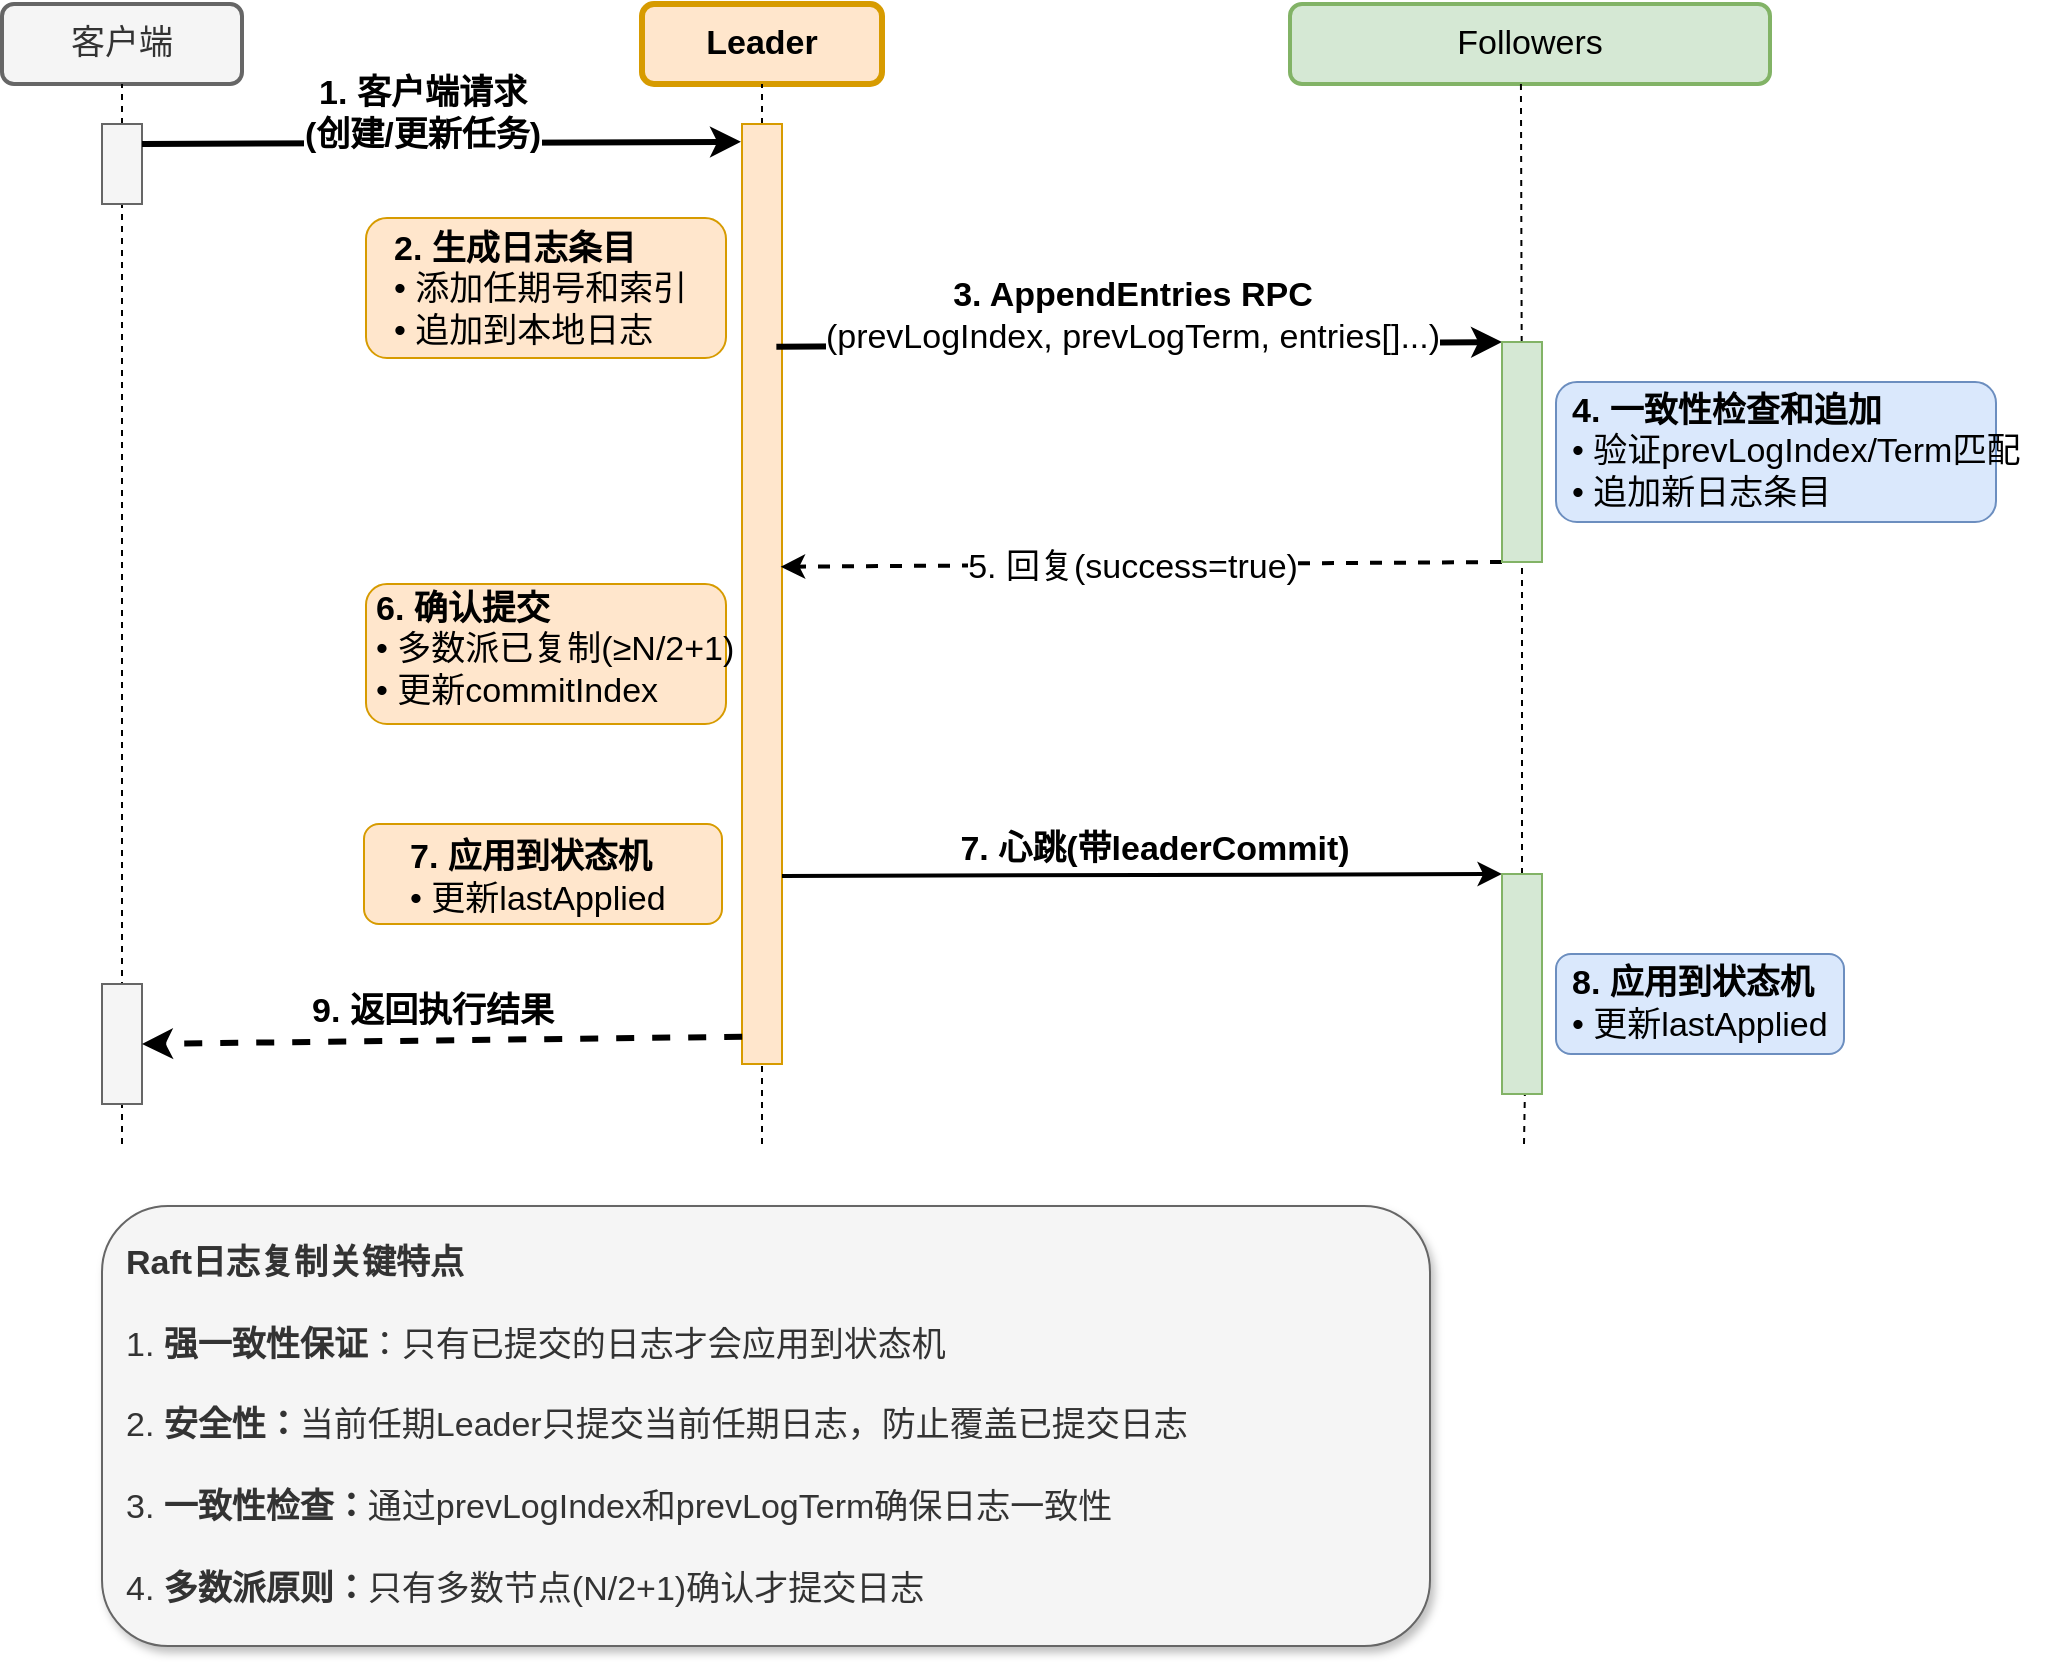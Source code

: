 <mxfile version="27.0.6">
  <diagram name="Raft日志复制流程" id="MbLu8VsG8NwB8TJeEzHW">
    <mxGraphModel dx="1520" dy="927" grid="0" gridSize="10" guides="1" tooltips="1" connect="1" arrows="1" fold="1" page="0" pageScale="1" pageWidth="850" pageHeight="1100" math="0" shadow="0">
      <root>
        <mxCell id="0" />
        <mxCell id="1" parent="0" />
        <mxCell id="hLT218sP9Vwt2zcqdg2f-103" value="&lt;font&gt;客户端&lt;/font&gt;" style="rounded=1;whiteSpace=wrap;html=1;fillColor=#f5f5f5;strokeColor=#666666;fontColor=#333333;strokeWidth=2;fontSize=17;" parent="1" vertex="1">
          <mxGeometry x="80" y="80" width="120" height="40" as="geometry" />
        </mxCell>
        <mxCell id="hLT218sP9Vwt2zcqdg2f-104" value="&lt;font&gt;&lt;b&gt;Leader&lt;/b&gt;&lt;/font&gt;" style="rounded=1;whiteSpace=wrap;html=1;fillColor=#ffe6cc;strokeColor=#d79b00;strokeWidth=3;fontSize=17;" parent="1" vertex="1">
          <mxGeometry x="400" y="80" width="120" height="40" as="geometry" />
        </mxCell>
        <mxCell id="hLT218sP9Vwt2zcqdg2f-105" value="&lt;font&gt;Followers&lt;/font&gt;" style="rounded=1;whiteSpace=wrap;html=1;fillColor=#d5e8d4;strokeColor=#82b366;strokeWidth=2;fontSize=17;" parent="1" vertex="1">
          <mxGeometry x="724" y="80" width="240" height="40" as="geometry" />
        </mxCell>
        <mxCell id="hLT218sP9Vwt2zcqdg2f-106" value="" style="endArrow=none;dashed=1;html=1;rounded=0;entryX=0.5;entryY=1;entryDx=0;entryDy=0;strokeWidth=1;fontSize=17;" parent="1" target="hLT218sP9Vwt2zcqdg2f-103" edge="1">
          <mxGeometry width="50" height="50" relative="1" as="geometry">
            <mxPoint x="140" y="650" as="sourcePoint" />
            <mxPoint x="450" y="360" as="targetPoint" />
          </mxGeometry>
        </mxCell>
        <mxCell id="hLT218sP9Vwt2zcqdg2f-107" value="" style="endArrow=none;dashed=1;html=1;rounded=0;entryX=0.5;entryY=1;entryDx=0;entryDy=0;strokeWidth=1;fontSize=17;" parent="1" target="hLT218sP9Vwt2zcqdg2f-104" edge="1">
          <mxGeometry width="50" height="50" relative="1" as="geometry">
            <mxPoint x="460" y="650" as="sourcePoint" />
            <mxPoint x="450" y="360" as="targetPoint" />
          </mxGeometry>
        </mxCell>
        <mxCell id="hLT218sP9Vwt2zcqdg2f-108" value="" style="endArrow=none;dashed=1;html=1;rounded=0;entryX=0.25;entryY=1;entryDx=0;entryDy=0;strokeWidth=1;fontSize=17;" parent="1" source="hLT218sP9Vwt2zcqdg2f-117" edge="1">
          <mxGeometry width="50" height="50" relative="1" as="geometry">
            <mxPoint x="839.47" y="650" as="sourcePoint" />
            <mxPoint x="839.47" y="120.0" as="targetPoint" />
          </mxGeometry>
        </mxCell>
        <mxCell id="hLT218sP9Vwt2zcqdg2f-110" value="" style="rounded=0;whiteSpace=wrap;html=1;fontSize=17;fillColor=#f5f5f5;strokeColor=#666666;fontColor=#333333;" parent="1" vertex="1">
          <mxGeometry x="130" y="140" width="20" height="40" as="geometry" />
        </mxCell>
        <mxCell id="hLT218sP9Vwt2zcqdg2f-111" value="" style="rounded=0;whiteSpace=wrap;html=1;fontSize=17;fillColor=#ffe6cc;strokeColor=#d79b00;" parent="1" vertex="1">
          <mxGeometry x="450" y="140" width="20" height="470" as="geometry" />
        </mxCell>
        <mxCell id="hLT218sP9Vwt2zcqdg2f-112" value="" style="endArrow=classic;html=1;rounded=0;fontSize=17;exitX=1;exitY=0.25;exitDx=0;exitDy=0;entryX=-0.026;entryY=0.019;entryDx=0;entryDy=0;strokeWidth=3;entryPerimeter=0;" parent="1" source="hLT218sP9Vwt2zcqdg2f-110" target="hLT218sP9Vwt2zcqdg2f-111" edge="1">
          <mxGeometry width="50" height="50" relative="1" as="geometry">
            <mxPoint x="400" y="400" as="sourcePoint" />
            <mxPoint x="450" y="350" as="targetPoint" />
          </mxGeometry>
        </mxCell>
        <mxCell id="hLT218sP9Vwt2zcqdg2f-113" value="&lt;font&gt;&lt;b&gt;1. 客户端请求&lt;br&gt;(创建/更新任务)&lt;/b&gt;&lt;/font&gt;" style="edgeLabel;html=1;align=center;verticalAlign=middle;resizable=0;points=[];fontSize=17;" parent="hLT218sP9Vwt2zcqdg2f-112" vertex="1" connectable="0">
          <mxGeometry x="-0.239" y="2" relative="1" as="geometry">
            <mxPoint x="26" y="-13" as="offset" />
          </mxGeometry>
        </mxCell>
        <mxCell id="hLT218sP9Vwt2zcqdg2f-114" value="" style="rounded=1;whiteSpace=wrap;html=1;fontSize=17;fillColor=#ffe6cc;strokeColor=#d79b00;align=left;spacingLeft=5;spacingRight=5;" parent="1" vertex="1">
          <mxGeometry x="262" y="187" width="180" height="70" as="geometry" />
        </mxCell>
        <mxCell id="hLT218sP9Vwt2zcqdg2f-115" value="&lt;font&gt;&lt;b&gt;2. 生成日志条目&lt;/b&gt;&lt;/font&gt;&lt;br&gt;• 添加任期号和索引&lt;br&gt;• 追加到本地日志" style="text;html=1;strokeColor=none;fillColor=none;align=left;verticalAlign=middle;whiteSpace=wrap;rounded=0;fontSize=17;" parent="1" vertex="1">
          <mxGeometry x="274" y="193" width="160" height="60" as="geometry" />
        </mxCell>
        <mxCell id="hLT218sP9Vwt2zcqdg2f-119" value="" style="endArrow=classic;html=1;rounded=0;fontSize=17;exitX=0.859;exitY=0.237;exitDx=0;exitDy=0;entryX=0;entryY=0;entryDx=0;entryDy=0;strokeWidth=3;exitPerimeter=0;" parent="1" source="hLT218sP9Vwt2zcqdg2f-111" target="hLT218sP9Vwt2zcqdg2f-117" edge="1">
          <mxGeometry width="50" height="50" relative="1" as="geometry">
            <mxPoint x="400" y="400" as="sourcePoint" />
            <mxPoint x="450" y="350" as="targetPoint" />
          </mxGeometry>
        </mxCell>
        <mxCell id="hLT218sP9Vwt2zcqdg2f-120" value="&lt;b&gt;&lt;font&gt;3. AppendEntries RPC&lt;/font&gt;&lt;/b&gt;&lt;br&gt;(prevLogIndex, prevLogTerm, entries[]...)" style="edgeLabel;html=1;align=center;verticalAlign=middle;resizable=0;points=[];fontSize=17;" parent="hLT218sP9Vwt2zcqdg2f-119" vertex="1" connectable="0">
          <mxGeometry x="-0.113" y="-1" relative="1" as="geometry">
            <mxPoint x="17" y="-16" as="offset" />
          </mxGeometry>
        </mxCell>
        <mxCell id="hLT218sP9Vwt2zcqdg2f-122" value="" style="rounded=1;whiteSpace=wrap;html=1;fontSize=17;fillColor=#dae8fc;strokeColor=#6c8ebf;align=left;spacingLeft=5;spacingRight=5;" parent="1" vertex="1">
          <mxGeometry x="857" y="269" width="220" height="70" as="geometry" />
        </mxCell>
        <mxCell id="hLT218sP9Vwt2zcqdg2f-123" value="&lt;b&gt;&lt;font&gt;4. 一致性检查和追加&lt;/font&gt;&lt;/b&gt;&lt;br&gt;• 验证prevLogIndex/Term匹配&lt;br&gt;• 追加新日志条目" style="text;html=1;strokeColor=none;fillColor=none;align=left;verticalAlign=middle;whiteSpace=wrap;rounded=0;fontSize=17;" parent="1" vertex="1">
          <mxGeometry x="863" y="263.5" width="248" height="81" as="geometry" />
        </mxCell>
        <mxCell id="hLT218sP9Vwt2zcqdg2f-124" value="" style="endArrow=classic;html=1;rounded=0;fontSize=17;exitX=0;exitY=1;exitDx=0;exitDy=0;entryX=0.966;entryY=0.471;entryDx=0;entryDy=0;dashed=1;strokeWidth=2;entryPerimeter=0;" parent="1" source="hLT218sP9Vwt2zcqdg2f-117" target="hLT218sP9Vwt2zcqdg2f-111" edge="1">
          <mxGeometry width="50" height="50" relative="1" as="geometry">
            <mxPoint x="400" y="400" as="sourcePoint" />
            <mxPoint x="450" y="350" as="targetPoint" />
          </mxGeometry>
        </mxCell>
        <mxCell id="hLT218sP9Vwt2zcqdg2f-125" value="5. 回复(success=true)" style="edgeLabel;html=1;align=center;verticalAlign=middle;resizable=0;points=[];fontSize=17;" parent="hLT218sP9Vwt2zcqdg2f-124" vertex="1" connectable="0">
          <mxGeometry x="0.118" y="1" relative="1" as="geometry">
            <mxPoint x="16" as="offset" />
          </mxGeometry>
        </mxCell>
        <mxCell id="hLT218sP9Vwt2zcqdg2f-128" value="" style="rounded=1;whiteSpace=wrap;html=1;fontSize=17;fillColor=#ffe6cc;strokeColor=#d79b00;align=left;spacingLeft=5;spacingRight=5;" parent="1" vertex="1">
          <mxGeometry x="262" y="370" width="180" height="70" as="geometry" />
        </mxCell>
        <mxCell id="hLT218sP9Vwt2zcqdg2f-129" value="&lt;b&gt;&lt;font&gt;6. 确认提交&lt;/font&gt;&lt;/b&gt;&lt;br&gt;• 多数派已复制(≥N/2+1)&lt;br&gt;• 更新commitIndex" style="text;html=1;strokeColor=none;fillColor=none;align=left;verticalAlign=middle;whiteSpace=wrap;rounded=0;fontSize=17;" parent="1" vertex="1">
          <mxGeometry x="265" y="359" width="185" height="88" as="geometry" />
        </mxCell>
        <mxCell id="hLT218sP9Vwt2zcqdg2f-133" value="" style="endArrow=classic;html=1;rounded=0;fontSize=17;exitX=1;exitY=0.8;exitDx=0;exitDy=0;entryX=0;entryY=0;entryDx=0;entryDy=0;strokeWidth=2;exitPerimeter=0;" parent="1" source="hLT218sP9Vwt2zcqdg2f-111" target="hLT218sP9Vwt2zcqdg2f-131" edge="1">
          <mxGeometry width="50" height="50" relative="1" as="geometry">
            <mxPoint x="400" y="400" as="sourcePoint" />
            <mxPoint x="450" y="350" as="targetPoint" />
          </mxGeometry>
        </mxCell>
        <mxCell id="hLT218sP9Vwt2zcqdg2f-134" value="&lt;b&gt;&lt;font&gt;7. 心跳(带leaderCommit)&lt;/font&gt;&lt;/b&gt;" style="edgeLabel;html=1;align=center;verticalAlign=middle;resizable=0;points=[];fontSize=17;" parent="hLT218sP9Vwt2zcqdg2f-133" vertex="1" connectable="0">
          <mxGeometry x="-0.217" relative="1" as="geometry">
            <mxPoint x="45" y="-13" as="offset" />
          </mxGeometry>
        </mxCell>
        <mxCell id="hLT218sP9Vwt2zcqdg2f-136" value="" style="rounded=1;whiteSpace=wrap;html=1;fontSize=17;fillColor=#ffe6cc;strokeColor=#d79b00;align=left;spacingLeft=5;spacingRight=5;" parent="1" vertex="1">
          <mxGeometry x="261" y="490" width="179" height="50" as="geometry" />
        </mxCell>
        <mxCell id="hLT218sP9Vwt2zcqdg2f-137" value="&lt;b&gt;&lt;font&gt;7. 应用到状态机&lt;/font&gt;&lt;/b&gt;&lt;br&gt;• 更新lastApplied" style="text;html=1;strokeColor=none;fillColor=none;align=left;verticalAlign=middle;whiteSpace=wrap;rounded=0;fontSize=17;" parent="1" vertex="1">
          <mxGeometry x="282" y="497" width="160" height="40" as="geometry" />
        </mxCell>
        <mxCell id="hLT218sP9Vwt2zcqdg2f-138" value="" style="rounded=1;whiteSpace=wrap;html=1;fontSize=17;fillColor=#dae8fc;strokeColor=#6c8ebf;align=left;spacingLeft=5;spacingRight=5;" parent="1" vertex="1">
          <mxGeometry x="857" y="555" width="144" height="50" as="geometry" />
        </mxCell>
        <mxCell id="hLT218sP9Vwt2zcqdg2f-139" value="&lt;b&gt;&lt;font&gt;8. 应用到状态机&lt;/font&gt;&lt;/b&gt;&lt;br&gt;• 更新lastApplied" style="text;html=1;strokeColor=none;fillColor=none;align=left;verticalAlign=middle;whiteSpace=wrap;rounded=0;fontSize=17;" parent="1" vertex="1">
          <mxGeometry x="863" y="560" width="160" height="40" as="geometry" />
        </mxCell>
        <mxCell id="hLT218sP9Vwt2zcqdg2f-141" value="" style="rounded=0;whiteSpace=wrap;html=1;fontSize=17;fillColor=#f5f5f5;strokeColor=#666666;fontColor=#333333;" parent="1" vertex="1">
          <mxGeometry x="130" y="570" width="20" height="60" as="geometry" />
        </mxCell>
        <mxCell id="hLT218sP9Vwt2zcqdg2f-142" value="" style="endArrow=classic;html=1;rounded=0;fontSize=17;exitX=0.005;exitY=0.971;exitDx=0;exitDy=0;entryX=1;entryY=0.5;entryDx=0;entryDy=0;dashed=1;strokeWidth=3;exitPerimeter=0;" parent="1" source="hLT218sP9Vwt2zcqdg2f-111" target="hLT218sP9Vwt2zcqdg2f-141" edge="1">
          <mxGeometry width="50" height="50" relative="1" as="geometry">
            <mxPoint x="400" y="400" as="sourcePoint" />
            <mxPoint x="450" y="350" as="targetPoint" />
          </mxGeometry>
        </mxCell>
        <mxCell id="hLT218sP9Vwt2zcqdg2f-143" value="&lt;b&gt;&lt;font&gt;9. 返回执行结果&lt;/font&gt;&lt;/b&gt;" style="edgeLabel;html=1;align=center;verticalAlign=middle;resizable=0;points=[];fontSize=17;" parent="hLT218sP9Vwt2zcqdg2f-142" vertex="1" connectable="0">
          <mxGeometry x="0.306" y="-1" relative="1" as="geometry">
            <mxPoint x="41" y="-14" as="offset" />
          </mxGeometry>
        </mxCell>
        <mxCell id="hLT218sP9Vwt2zcqdg2f-144" value="&lt;b&gt;&lt;font&gt;Raft日志复制关键特点&lt;/font&gt;&lt;/b&gt;&lt;br&gt;&lt;br&gt;1. &lt;b&gt;强一致性保证&lt;/b&gt;：只有已提交的日志才会应用到状态机&lt;br&gt;&lt;br&gt;2. &lt;b&gt;安全性：&lt;/b&gt;当前任期Leader只提交当前任期日志，防止覆盖已提交日志&lt;br&gt;&lt;br&gt;3. &lt;b&gt;一致性检查：&lt;/b&gt;通过prevLogIndex和prevLogTerm确保日志一致性&lt;br&gt;&lt;br&gt;4. &lt;b&gt;多数派原则：&lt;/b&gt;只有多数节点(N/2+1)确认才提交日志" style="rounded=1;whiteSpace=wrap;html=1;fillColor=#f5f5f5;strokeColor=#666666;fontColor=#333333;align=left;spacingLeft=10;spacingRight=10;shadow=1;fontSize=17;" parent="1" vertex="1">
          <mxGeometry x="130" y="681" width="664" height="220" as="geometry" />
        </mxCell>
        <mxCell id="hLT218sP9Vwt2zcqdg2f-145" value="" style="endArrow=none;dashed=1;html=1;rounded=0;entryX=0.5;entryY=1;entryDx=0;entryDy=0;strokeWidth=1;fontSize=17;" parent="1" source="hLT218sP9Vwt2zcqdg2f-131" target="hLT218sP9Vwt2zcqdg2f-117" edge="1">
          <mxGeometry width="50" height="50" relative="1" as="geometry">
            <mxPoint x="839.47" y="650" as="sourcePoint" />
            <mxPoint x="839.47" y="120.0" as="targetPoint" />
          </mxGeometry>
        </mxCell>
        <mxCell id="hLT218sP9Vwt2zcqdg2f-117" value="" style="rounded=0;whiteSpace=wrap;html=1;fontSize=17;fillColor=#d5e8d4;strokeColor=#82b366;" parent="1" vertex="1">
          <mxGeometry x="830" y="249" width="20" height="110" as="geometry" />
        </mxCell>
        <mxCell id="hLT218sP9Vwt2zcqdg2f-146" value="" style="endArrow=none;dashed=1;html=1;rounded=0;entryX=0.574;entryY=0.973;entryDx=0;entryDy=0;strokeWidth=1;entryPerimeter=0;fontSize=17;" parent="1" target="hLT218sP9Vwt2zcqdg2f-131" edge="1">
          <mxGeometry width="50" height="50" relative="1" as="geometry">
            <mxPoint x="841" y="650" as="sourcePoint" />
            <mxPoint x="835" y="359" as="targetPoint" />
          </mxGeometry>
        </mxCell>
        <mxCell id="hLT218sP9Vwt2zcqdg2f-131" value="" style="rounded=0;whiteSpace=wrap;html=1;fontSize=17;fillColor=#d5e8d4;strokeColor=#82b366;" parent="1" vertex="1">
          <mxGeometry x="830" y="515" width="20" height="110" as="geometry" />
        </mxCell>
      </root>
    </mxGraphModel>
  </diagram>
</mxfile>
